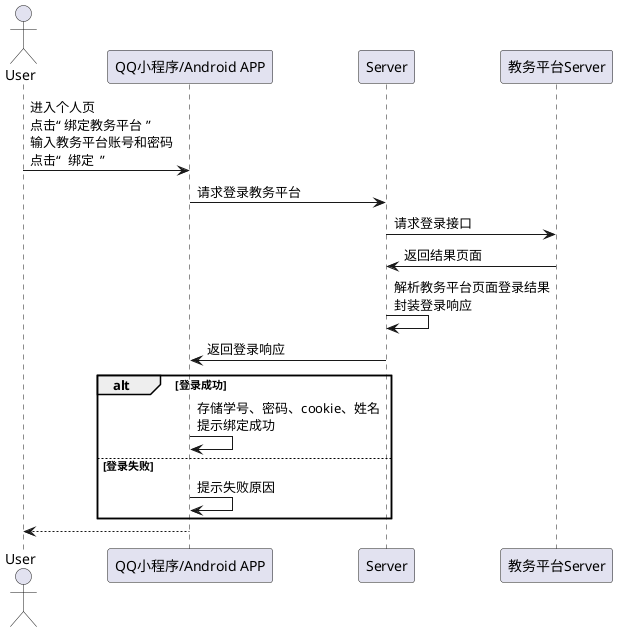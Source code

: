 @startuml 账户-绑定教务平台
actor "User" as user
participant "QQ小程序/Android APP" as qp
participant "Server" as server
participant "教务平台Server" as jw
user->qp:进入个人页\n点击“ 绑定教务平台 ”\n输入教务平台账号和密码\n点击“  绑定  ”
qp->server:请求登录教务平台
server->jw:请求登录接口
server<-jw:返回结果页面
server->server:解析教务平台页面登录结果\n封装登录响应
qp<-server:返回登录响应
alt 登录成功
    qp->qp:存储学号、密码、cookie、姓名\n提示绑定成功
else 登录失败
    qp->qp:提示失败原因
end
user<--qp
@enduml